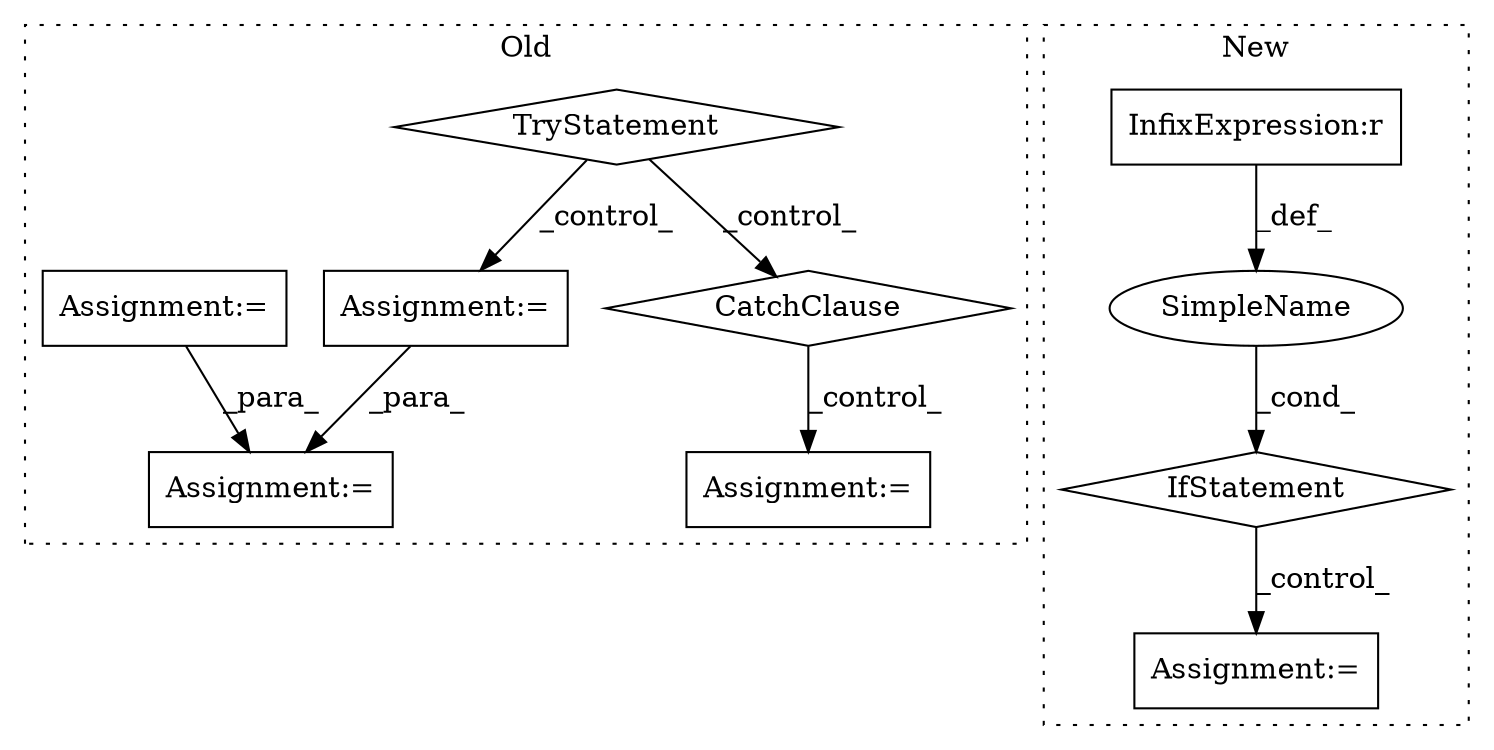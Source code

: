 digraph G {
subgraph cluster0 {
1 [label="CatchClause" a="12" s="527,547" l="11,2" shape="diamond"];
3 [label="TryStatement" a="54" s="474" l="4" shape="diamond"];
4 [label="Assignment:=" a="7" s="496" l="1" shape="box"];
8 [label="Assignment:=" a="7" s="567" l="1" shape="box"];
9 [label="Assignment:=" a="7" s="712" l="1" shape="box"];
10 [label="Assignment:=" a="7" s="429" l="9" shape="box"];
label = "Old";
style="dotted";
}
subgraph cluster1 {
2 [label="IfStatement" a="25" s="618,639" l="4,2" shape="diamond"];
5 [label="Assignment:=" a="7" s="685" l="2" shape="box"];
6 [label="SimpleName" a="42" s="" l="" shape="ellipse"];
7 [label="InfixExpression:r" a="27" s="631" l="4" shape="box"];
label = "New";
style="dotted";
}
1 -> 8 [label="_control_"];
2 -> 5 [label="_control_"];
3 -> 1 [label="_control_"];
3 -> 4 [label="_control_"];
4 -> 9 [label="_para_"];
6 -> 2 [label="_cond_"];
7 -> 6 [label="_def_"];
10 -> 9 [label="_para_"];
}